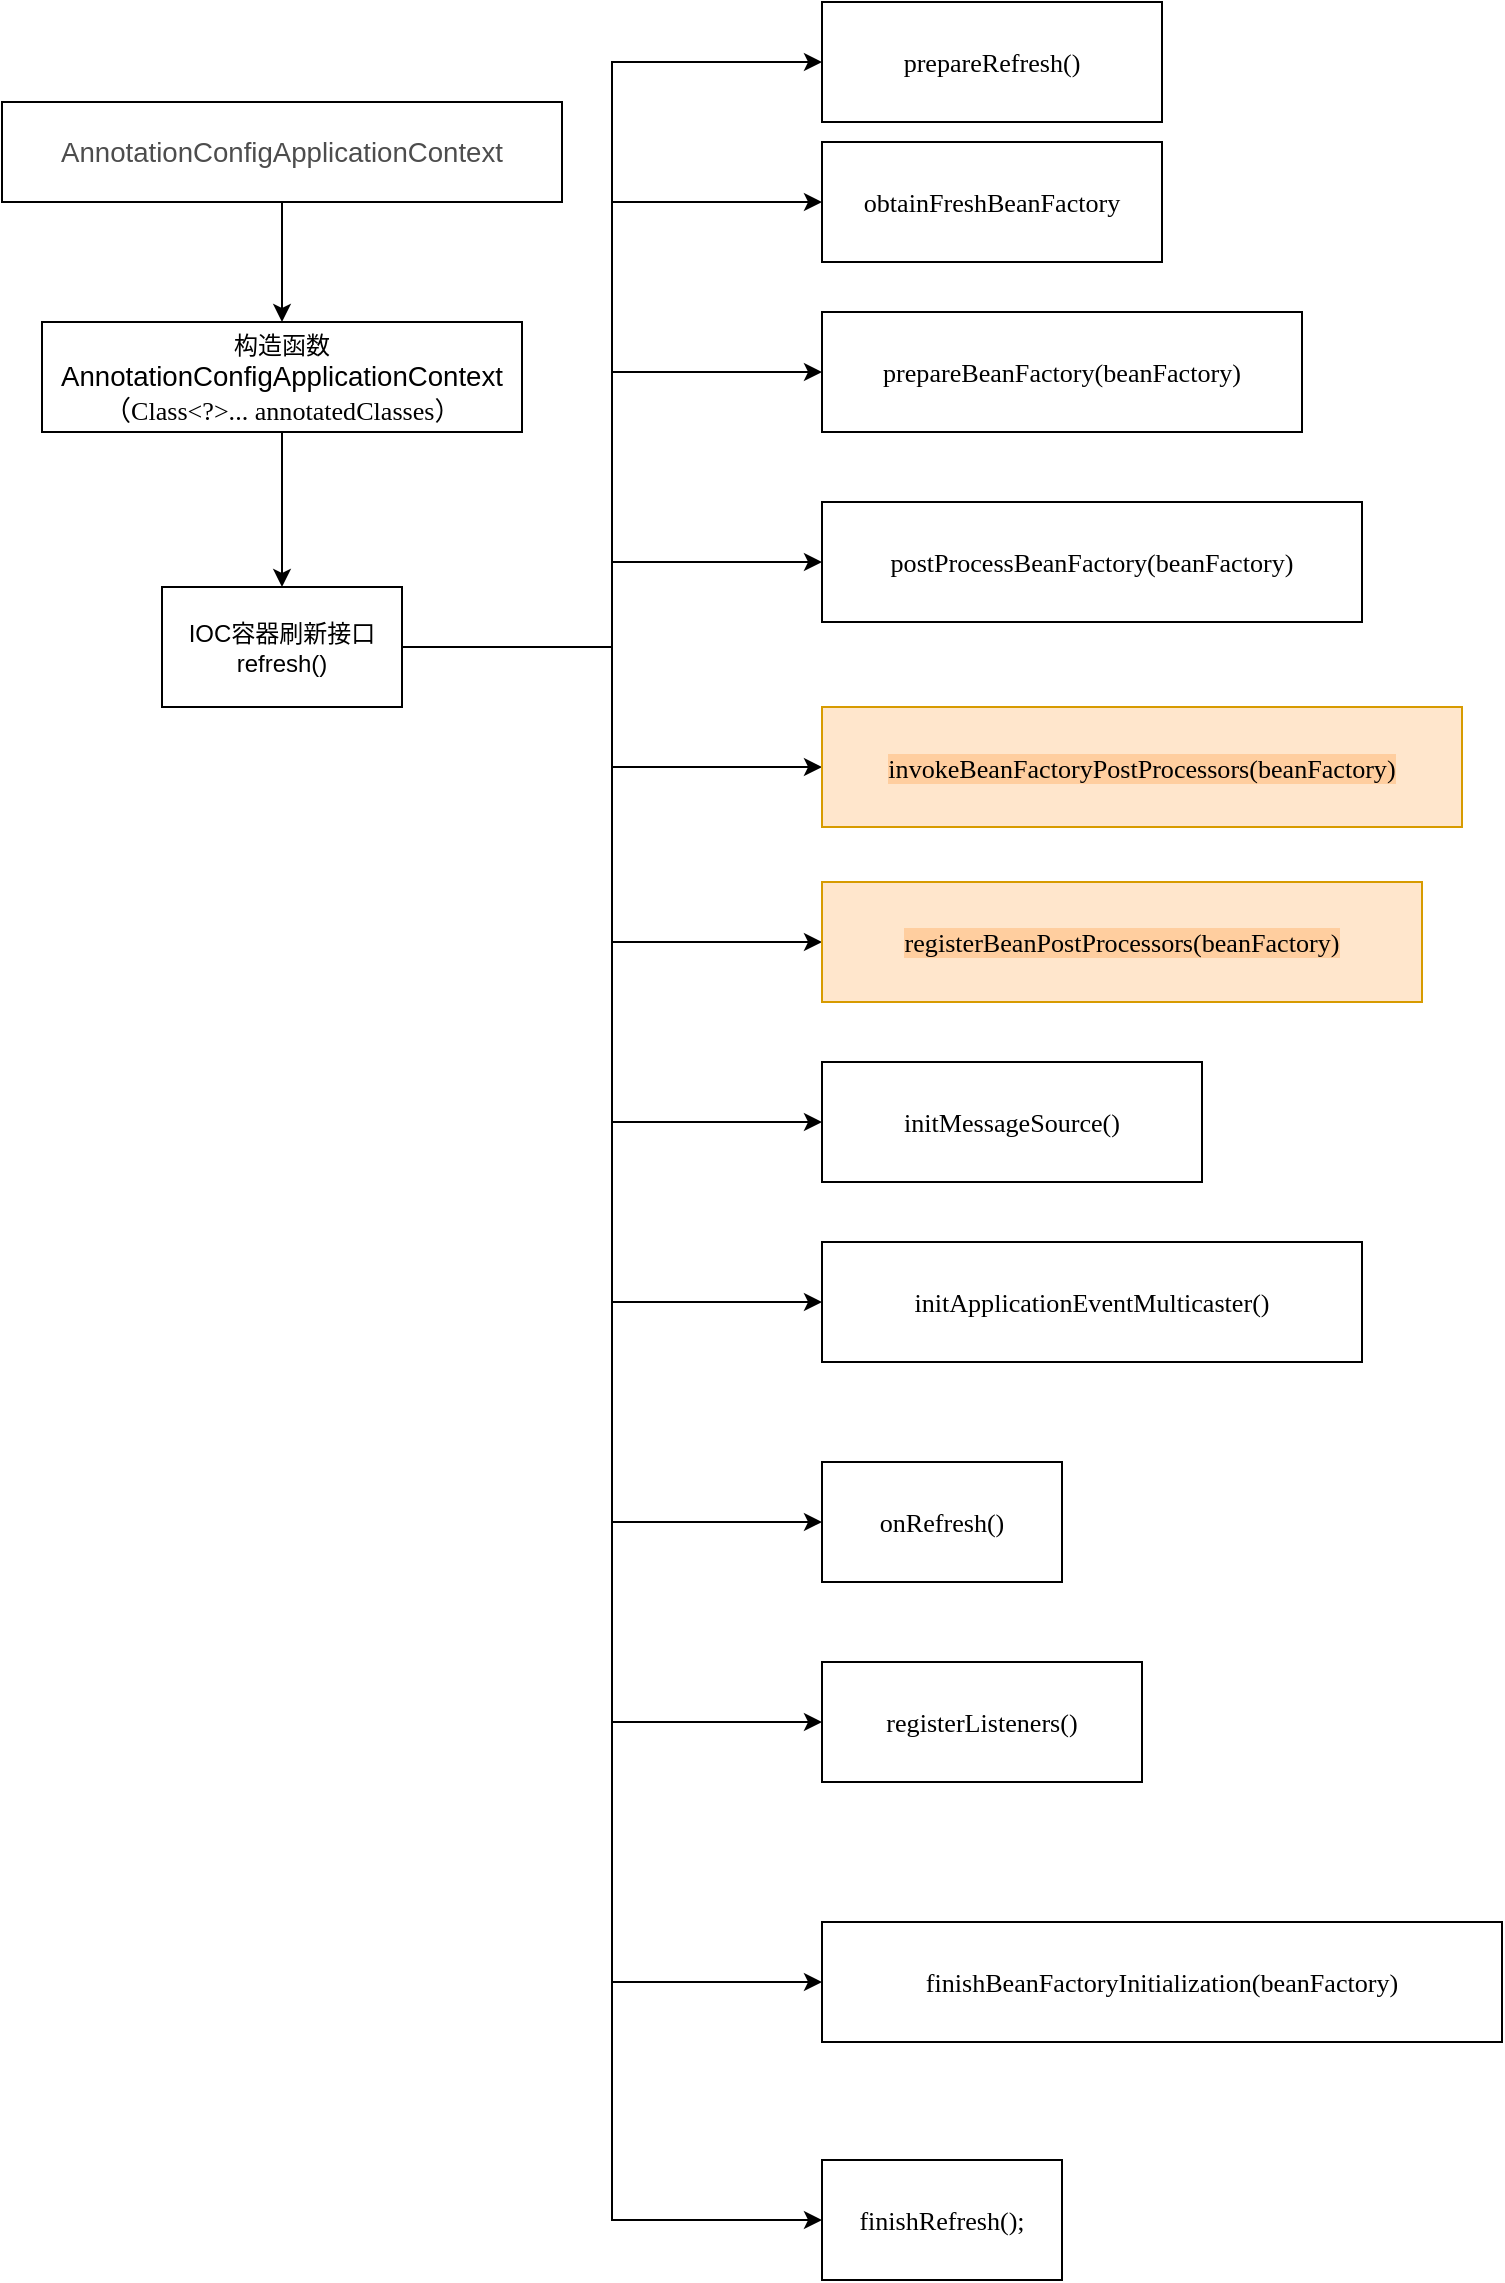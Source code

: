 <mxfile version="17.1.2" type="github">
  <diagram id="QgEiLKrSvVICeqtT1u2R" name="Page-1">
    <mxGraphModel dx="782" dy="436" grid="1" gridSize="10" guides="1" tooltips="1" connect="1" arrows="1" fold="1" page="1" pageScale="1" pageWidth="827" pageHeight="1169" math="0" shadow="0">
      <root>
        <mxCell id="0" />
        <mxCell id="1" parent="0" />
        <mxCell id="H7Eiv9jxb8CIly3ZrgXF-3" value="" style="edgeStyle=orthogonalEdgeStyle;rounded=0;orthogonalLoop=1;jettySize=auto;html=1;" edge="1" parent="1" source="H7Eiv9jxb8CIly3ZrgXF-1" target="H7Eiv9jxb8CIly3ZrgXF-2">
          <mxGeometry relative="1" as="geometry" />
        </mxCell>
        <mxCell id="H7Eiv9jxb8CIly3ZrgXF-1" value="&lt;span style=&quot;color: rgb(77 , 77 , 77) ; font-size: 10.36pt&quot;&gt;AnnotationConfigApplicationContext&lt;/span&gt;" style="rounded=0;whiteSpace=wrap;html=1;" vertex="1" parent="1">
          <mxGeometry x="20" y="80" width="280" height="50" as="geometry" />
        </mxCell>
        <mxCell id="H7Eiv9jxb8CIly3ZrgXF-5" value="" style="edgeStyle=orthogonalEdgeStyle;rounded=0;orthogonalLoop=1;jettySize=auto;html=1;fontColor=#000000;" edge="1" parent="1" source="H7Eiv9jxb8CIly3ZrgXF-2" target="H7Eiv9jxb8CIly3ZrgXF-4">
          <mxGeometry relative="1" as="geometry" />
        </mxCell>
        <mxCell id="H7Eiv9jxb8CIly3ZrgXF-2" value="构造函数&lt;br&gt;&lt;span style=&quot;font-size: 13.814px&quot;&gt;AnnotationConfigApplicationContext（&lt;/span&gt;&lt;span style=&quot;font-family: &amp;#34;consolas&amp;#34; ; font-size: 9.8pt&quot;&gt;Class&amp;lt;?&amp;gt;... annotatedClasses）&lt;/span&gt;" style="whiteSpace=wrap;html=1;rounded=0;" vertex="1" parent="1">
          <mxGeometry x="40" y="190" width="240" height="55" as="geometry" />
        </mxCell>
        <mxCell id="H7Eiv9jxb8CIly3ZrgXF-7" value="" style="edgeStyle=orthogonalEdgeStyle;rounded=0;orthogonalLoop=1;jettySize=auto;html=1;fontColor=#000000;entryX=0;entryY=0.5;entryDx=0;entryDy=0;" edge="1" parent="1" source="H7Eiv9jxb8CIly3ZrgXF-4" target="H7Eiv9jxb8CIly3ZrgXF-6">
          <mxGeometry relative="1" as="geometry" />
        </mxCell>
        <mxCell id="H7Eiv9jxb8CIly3ZrgXF-9" value="" style="edgeStyle=orthogonalEdgeStyle;rounded=0;orthogonalLoop=1;jettySize=auto;html=1;fontColor=#000000;entryX=0;entryY=0.5;entryDx=0;entryDy=0;" edge="1" parent="1" source="H7Eiv9jxb8CIly3ZrgXF-4" target="H7Eiv9jxb8CIly3ZrgXF-8">
          <mxGeometry relative="1" as="geometry" />
        </mxCell>
        <mxCell id="H7Eiv9jxb8CIly3ZrgXF-12" value="" style="edgeStyle=orthogonalEdgeStyle;rounded=0;orthogonalLoop=1;jettySize=auto;html=1;fontColor=#000000;entryX=0;entryY=0.5;entryDx=0;entryDy=0;" edge="1" parent="1" source="H7Eiv9jxb8CIly3ZrgXF-4" target="H7Eiv9jxb8CIly3ZrgXF-11">
          <mxGeometry relative="1" as="geometry" />
        </mxCell>
        <mxCell id="H7Eiv9jxb8CIly3ZrgXF-14" value="" style="edgeStyle=orthogonalEdgeStyle;rounded=0;orthogonalLoop=1;jettySize=auto;html=1;fontColor=#000000;" edge="1" parent="1" source="H7Eiv9jxb8CIly3ZrgXF-4" target="H7Eiv9jxb8CIly3ZrgXF-13">
          <mxGeometry relative="1" as="geometry" />
        </mxCell>
        <mxCell id="H7Eiv9jxb8CIly3ZrgXF-16" value="" style="edgeStyle=orthogonalEdgeStyle;rounded=0;orthogonalLoop=1;jettySize=auto;html=1;fontColor=#000000;" edge="1" parent="1" source="H7Eiv9jxb8CIly3ZrgXF-4" target="H7Eiv9jxb8CIly3ZrgXF-15">
          <mxGeometry relative="1" as="geometry" />
        </mxCell>
        <mxCell id="H7Eiv9jxb8CIly3ZrgXF-18" value="" style="edgeStyle=orthogonalEdgeStyle;rounded=0;orthogonalLoop=1;jettySize=auto;html=1;fontColor=#000000;entryX=0;entryY=0.5;entryDx=0;entryDy=0;" edge="1" parent="1" source="H7Eiv9jxb8CIly3ZrgXF-4" target="H7Eiv9jxb8CIly3ZrgXF-17">
          <mxGeometry relative="1" as="geometry" />
        </mxCell>
        <mxCell id="H7Eiv9jxb8CIly3ZrgXF-20" value="" style="edgeStyle=orthogonalEdgeStyle;rounded=0;orthogonalLoop=1;jettySize=auto;html=1;fontColor=#000000;entryX=0;entryY=0.5;entryDx=0;entryDy=0;" edge="1" parent="1" source="H7Eiv9jxb8CIly3ZrgXF-4" target="H7Eiv9jxb8CIly3ZrgXF-19">
          <mxGeometry relative="1" as="geometry" />
        </mxCell>
        <mxCell id="H7Eiv9jxb8CIly3ZrgXF-22" value="" style="edgeStyle=orthogonalEdgeStyle;rounded=0;orthogonalLoop=1;jettySize=auto;html=1;fontColor=#000000;entryX=0;entryY=0.5;entryDx=0;entryDy=0;" edge="1" parent="1" source="H7Eiv9jxb8CIly3ZrgXF-4" target="H7Eiv9jxb8CIly3ZrgXF-21">
          <mxGeometry relative="1" as="geometry" />
        </mxCell>
        <mxCell id="H7Eiv9jxb8CIly3ZrgXF-25" value="" style="edgeStyle=orthogonalEdgeStyle;rounded=0;orthogonalLoop=1;jettySize=auto;html=1;fontColor=#000000;entryX=0;entryY=0.5;entryDx=0;entryDy=0;" edge="1" parent="1" source="H7Eiv9jxb8CIly3ZrgXF-4" target="H7Eiv9jxb8CIly3ZrgXF-24">
          <mxGeometry relative="1" as="geometry" />
        </mxCell>
        <mxCell id="H7Eiv9jxb8CIly3ZrgXF-27" value="" style="edgeStyle=orthogonalEdgeStyle;rounded=0;orthogonalLoop=1;jettySize=auto;html=1;fontColor=#000000;entryX=0;entryY=0.5;entryDx=0;entryDy=0;" edge="1" parent="1" source="H7Eiv9jxb8CIly3ZrgXF-4" target="H7Eiv9jxb8CIly3ZrgXF-26">
          <mxGeometry relative="1" as="geometry" />
        </mxCell>
        <mxCell id="H7Eiv9jxb8CIly3ZrgXF-31" value="" style="edgeStyle=orthogonalEdgeStyle;rounded=0;orthogonalLoop=1;jettySize=auto;html=1;fontColor=#000000;entryX=0;entryY=0.5;entryDx=0;entryDy=0;" edge="1" parent="1" source="H7Eiv9jxb8CIly3ZrgXF-4" target="H7Eiv9jxb8CIly3ZrgXF-30">
          <mxGeometry relative="1" as="geometry" />
        </mxCell>
        <mxCell id="H7Eiv9jxb8CIly3ZrgXF-33" value="" style="edgeStyle=orthogonalEdgeStyle;rounded=0;orthogonalLoop=1;jettySize=auto;html=1;fontColor=#000000;entryX=0;entryY=0.5;entryDx=0;entryDy=0;" edge="1" parent="1" source="H7Eiv9jxb8CIly3ZrgXF-4" target="H7Eiv9jxb8CIly3ZrgXF-32">
          <mxGeometry relative="1" as="geometry" />
        </mxCell>
        <mxCell id="H7Eiv9jxb8CIly3ZrgXF-4" value="IOC容器刷新接口refresh()" style="whiteSpace=wrap;html=1;rounded=0;" vertex="1" parent="1">
          <mxGeometry x="100" y="322.5" width="120" height="60" as="geometry" />
        </mxCell>
        <mxCell id="H7Eiv9jxb8CIly3ZrgXF-6" value="&lt;pre style=&quot;font-family: &amp;#34;consolas&amp;#34; ; font-size: 9.8pt&quot;&gt;&lt;span style=&quot;background-color: rgb(255 , 255 , 255)&quot;&gt;prepareRefresh()&lt;/span&gt;&lt;/pre&gt;" style="whiteSpace=wrap;html=1;rounded=0;" vertex="1" parent="1">
          <mxGeometry x="430" y="30" width="170" height="60" as="geometry" />
        </mxCell>
        <mxCell id="H7Eiv9jxb8CIly3ZrgXF-8" value="&lt;pre style=&quot;font-family: &amp;#34;consolas&amp;#34; ; font-size: 9.8pt&quot;&gt;&lt;span style=&quot;background-color: rgb(255 , 255 , 255)&quot;&gt;obtainFreshBeanFactory&lt;/span&gt;&lt;/pre&gt;" style="whiteSpace=wrap;html=1;rounded=0;" vertex="1" parent="1">
          <mxGeometry x="430" y="100" width="170" height="60" as="geometry" />
        </mxCell>
        <mxCell id="H7Eiv9jxb8CIly3ZrgXF-11" value="&lt;pre style=&quot;font-family: &amp;#34;consolas&amp;#34; ; font-size: 9.8pt&quot;&gt;&lt;span style=&quot;background-color: rgb(255 , 255 , 255)&quot;&gt;prepareBeanFactory(beanFactory)&lt;/span&gt;&lt;/pre&gt;" style="whiteSpace=wrap;html=1;rounded=0;" vertex="1" parent="1">
          <mxGeometry x="430" y="185" width="240" height="60" as="geometry" />
        </mxCell>
        <mxCell id="H7Eiv9jxb8CIly3ZrgXF-13" value="&lt;pre style=&quot;font-family: &amp;#34;consolas&amp;#34; ; font-size: 9.8pt&quot;&gt;&lt;span style=&quot;background-color: rgb(255 , 255 , 255)&quot;&gt;postProcessBeanFactory(beanFactory)&lt;/span&gt;&lt;/pre&gt;" style="whiteSpace=wrap;html=1;rounded=0;" vertex="1" parent="1">
          <mxGeometry x="430" y="280" width="270" height="60" as="geometry" />
        </mxCell>
        <mxCell id="H7Eiv9jxb8CIly3ZrgXF-15" value="&lt;pre style=&quot;font-family: &amp;#34;consolas&amp;#34; ; font-size: 9.8pt&quot;&gt;&lt;span style=&quot;background-color: rgb(255 , 206 , 159)&quot;&gt;invokeBeanFactoryPostProcessors(beanFactory)&lt;/span&gt;&lt;/pre&gt;" style="whiteSpace=wrap;html=1;rounded=0;fillColor=#ffe6cc;strokeColor=#d79b00;" vertex="1" parent="1">
          <mxGeometry x="430" y="382.5" width="320" height="60" as="geometry" />
        </mxCell>
        <mxCell id="H7Eiv9jxb8CIly3ZrgXF-17" value="&lt;pre style=&quot;font-family: &amp;#34;consolas&amp;#34; ; font-size: 9.8pt&quot;&gt;&lt;span style=&quot;background-color: rgb(255 , 206 , 159)&quot;&gt;registerBeanPostProcessors(beanFactory)&lt;/span&gt;&lt;/pre&gt;" style="whiteSpace=wrap;html=1;rounded=0;fillColor=#ffe6cc;strokeColor=#d79b00;" vertex="1" parent="1">
          <mxGeometry x="430" y="470" width="300" height="60" as="geometry" />
        </mxCell>
        <mxCell id="H7Eiv9jxb8CIly3ZrgXF-19" value="&lt;pre style=&quot;font-family: &amp;#34;consolas&amp;#34; ; font-size: 9.8pt&quot;&gt;&lt;span style=&quot;background-color: rgb(255 , 255 , 255)&quot;&gt;initMessageSource()&lt;/span&gt;&lt;/pre&gt;" style="whiteSpace=wrap;html=1;rounded=0;" vertex="1" parent="1">
          <mxGeometry x="430" y="560" width="190" height="60" as="geometry" />
        </mxCell>
        <mxCell id="H7Eiv9jxb8CIly3ZrgXF-21" value="&lt;pre style=&quot;font-family: &amp;#34;consolas&amp;#34; ; font-size: 9.8pt&quot;&gt;&lt;span style=&quot;background-color: rgb(255 , 255 , 255)&quot;&gt;initApplicationEventMulticaster()&lt;/span&gt;&lt;/pre&gt;" style="whiteSpace=wrap;html=1;rounded=0;" vertex="1" parent="1">
          <mxGeometry x="430" y="650" width="270" height="60" as="geometry" />
        </mxCell>
        <mxCell id="H7Eiv9jxb8CIly3ZrgXF-24" value="&lt;pre style=&quot;font-family: &amp;#34;consolas&amp;#34; ; font-size: 9.8pt&quot;&gt;&lt;span style=&quot;background-color: rgb(255 , 255 , 255)&quot;&gt;onRefresh()&lt;/span&gt;&lt;/pre&gt;" style="whiteSpace=wrap;html=1;rounded=0;" vertex="1" parent="1">
          <mxGeometry x="430" y="760" width="120" height="60" as="geometry" />
        </mxCell>
        <mxCell id="H7Eiv9jxb8CIly3ZrgXF-26" value="&lt;pre style=&quot;font-family: &amp;#34;consolas&amp;#34; ; font-size: 9.8pt&quot;&gt;&lt;span style=&quot;background-color: rgb(255 , 255 , 255)&quot;&gt;registerListeners()&lt;/span&gt;&lt;/pre&gt;" style="whiteSpace=wrap;html=1;rounded=0;" vertex="1" parent="1">
          <mxGeometry x="430" y="860" width="160" height="60" as="geometry" />
        </mxCell>
        <mxCell id="H7Eiv9jxb8CIly3ZrgXF-30" value="&lt;pre style=&quot;font-family: &amp;#34;consolas&amp;#34; ; font-size: 9.8pt&quot;&gt;&lt;span style=&quot;background-color: rgb(255 , 255 , 255)&quot;&gt;finishBeanFactoryInitialization(beanFactory)&lt;/span&gt;&lt;/pre&gt;" style="whiteSpace=wrap;html=1;rounded=0;" vertex="1" parent="1">
          <mxGeometry x="430" y="990" width="340" height="60" as="geometry" />
        </mxCell>
        <mxCell id="H7Eiv9jxb8CIly3ZrgXF-32" value="&lt;pre style=&quot;font-family: &amp;#34;consolas&amp;#34; ; font-size: 9.8pt&quot;&gt;&lt;span style=&quot;background-color: rgb(255 , 255 , 255)&quot;&gt;finishRefresh();&lt;/span&gt;&lt;/pre&gt;" style="whiteSpace=wrap;html=1;rounded=0;" vertex="1" parent="1">
          <mxGeometry x="430" y="1109" width="120" height="60" as="geometry" />
        </mxCell>
      </root>
    </mxGraphModel>
  </diagram>
</mxfile>
